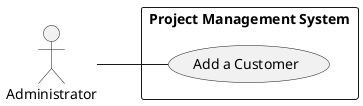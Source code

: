 @startuml
left to right direction

"Administrator"

rectangle "Project Management System"{
Administrator -- (Add a Customer)
}

@enduml